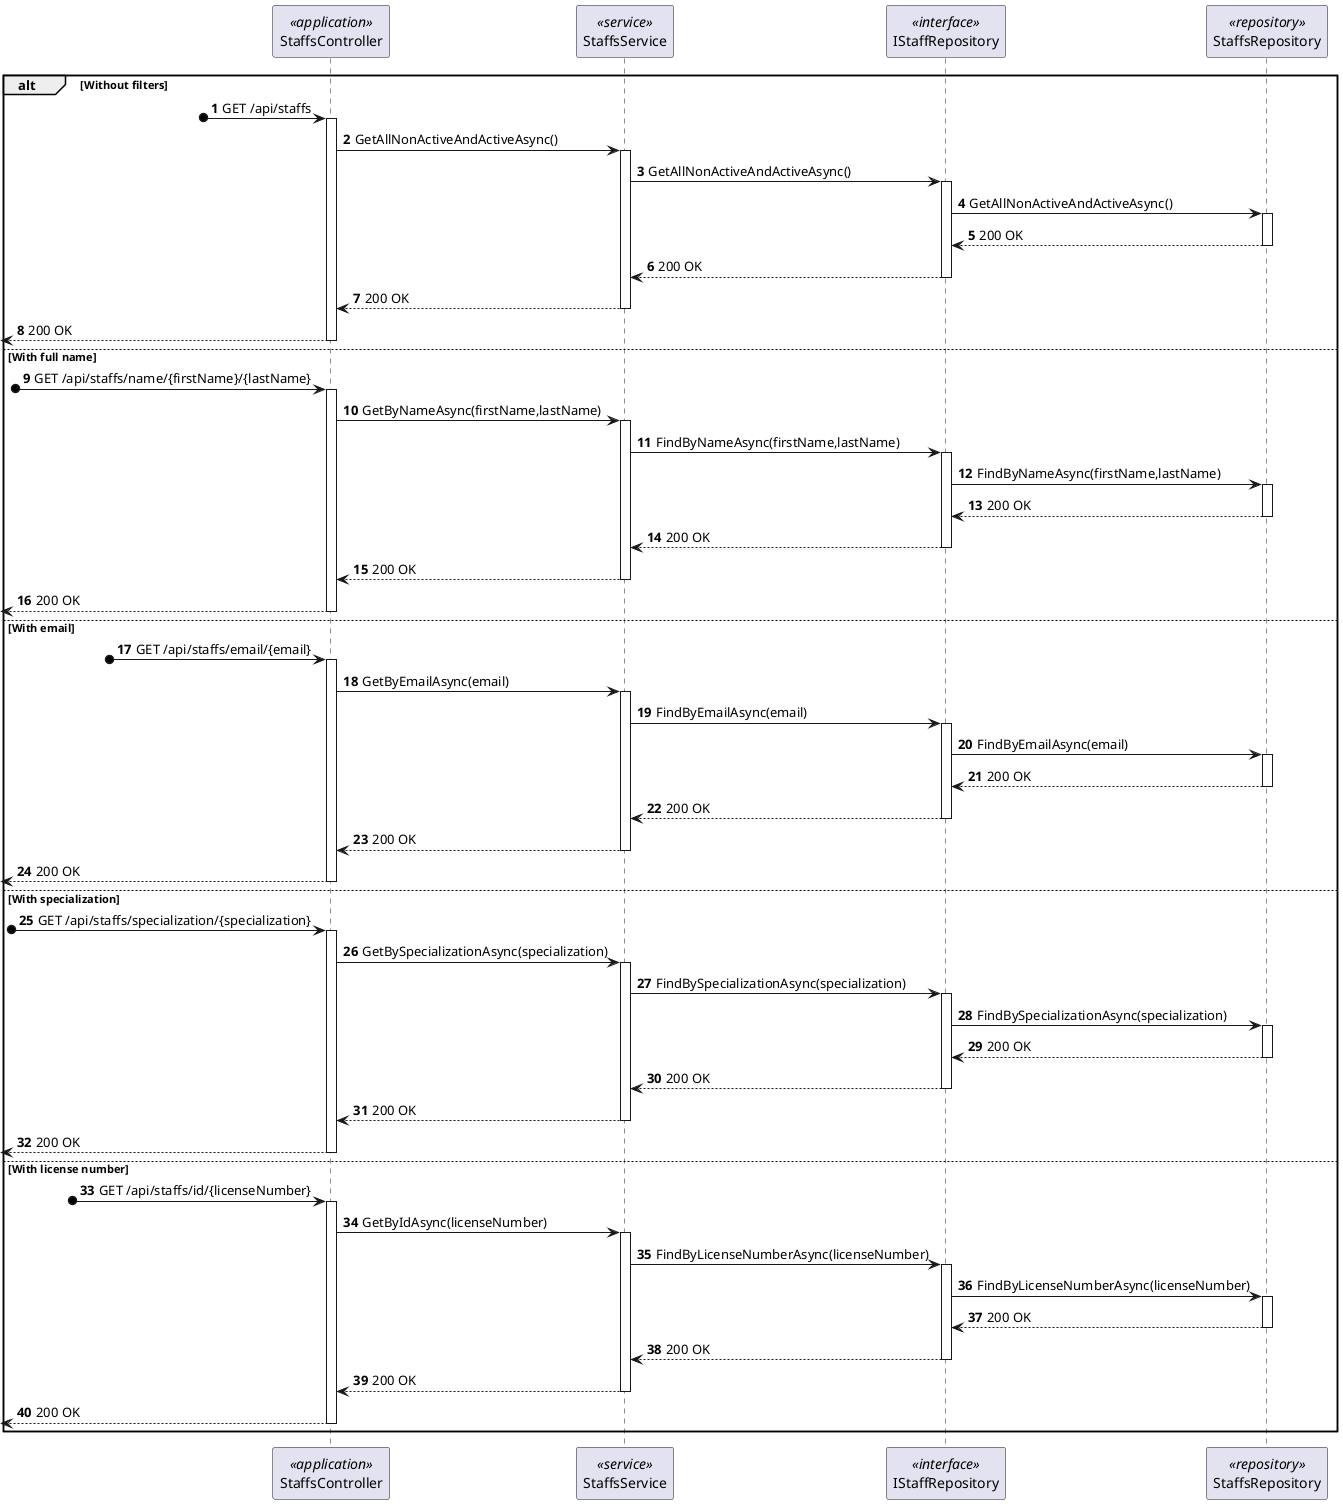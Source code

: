 @startuml
'https://plantuml.com/sequence-diagram

autonumber

participant "StaffsController" as con <<application>>
participant "StaffsService" as ser <<service>>
participant "IStaffRepository" as repo1 <<interface>>
participant "StaffsRepository" as repo <<repository>>


alt Without filters
?o-> con: GET /api/staffs
activate con
con -> ser: GetAllNonActiveAndActiveAsync()
activate ser
ser -> repo1: GetAllNonActiveAndActiveAsync()
activate repo1
repo1 -> repo: GetAllNonActiveAndActiveAsync()
activate repo
repo --> repo1: 200 OK
deactivate repo
repo1 --> ser: 200 OK
deactivate repo1
ser --> con: 200 OK
deactivate ser
<-- con: 200 OK
deactivate con


else With full name
?o-> con: GET /api/staffs/name/{firstName}/{lastName}
activate con
con -> ser: GetByNameAsync(firstName,lastName)
activate ser
ser -> repo1: FindByNameAsync(firstName,lastName)
activate repo1
repo1 -> repo: FindByNameAsync(firstName,lastName)
activate repo
repo --> repo1: 200 OK
deactivate repo
repo1 --> ser: 200 OK
deactivate repo1
ser --> con: 200 OK
deactivate ser
<-- con: 200 OK
deactivate con


else With email
?o-> con: GET /api/staffs/email/{email}
activate con
con -> ser: GetByEmailAsync(email)
activate ser
ser -> repo1: FindByEmailAsync(email)
activate repo1
repo1 -> repo: FindByEmailAsync(email)
activate repo
repo --> repo1: 200 OK
deactivate repo
repo1 --> ser: 200 OK
deactivate repo1
ser --> con: 200 OK
deactivate ser
<-- con: 200 OK
deactivate con


else With specialization
?o-> con: GET /api/staffs/specialization/{specialization}
activate con
con -> ser: GetBySpecializationAsync(specialization)
activate ser
ser -> repo1: FindBySpecializationAsync(specialization)
activate repo1
repo1 -> repo: FindBySpecializationAsync(specialization)
activate repo
repo --> repo1: 200 OK
deactivate repo
repo1 --> ser: 200 OK
deactivate repo1
ser --> con: 200 OK
deactivate ser
<-- con: 200 OK
deactivate con


else With license number 
?o-> con: GET /api/staffs/id/{licenseNumber}
activate con
con -> ser: GetByIdAsync(licenseNumber)
activate ser
ser -> repo1: FindByLicenseNumberAsync(licenseNumber)
activate repo1
repo1 -> repo: FindByLicenseNumberAsync(licenseNumber)
activate repo
repo --> repo1: 200 OK
deactivate repo
repo1 --> ser: 200 OK
deactivate repo1
ser --> con: 200 OK
deactivate ser
<-- con: 200 OK
deactivate con

end


@enduml